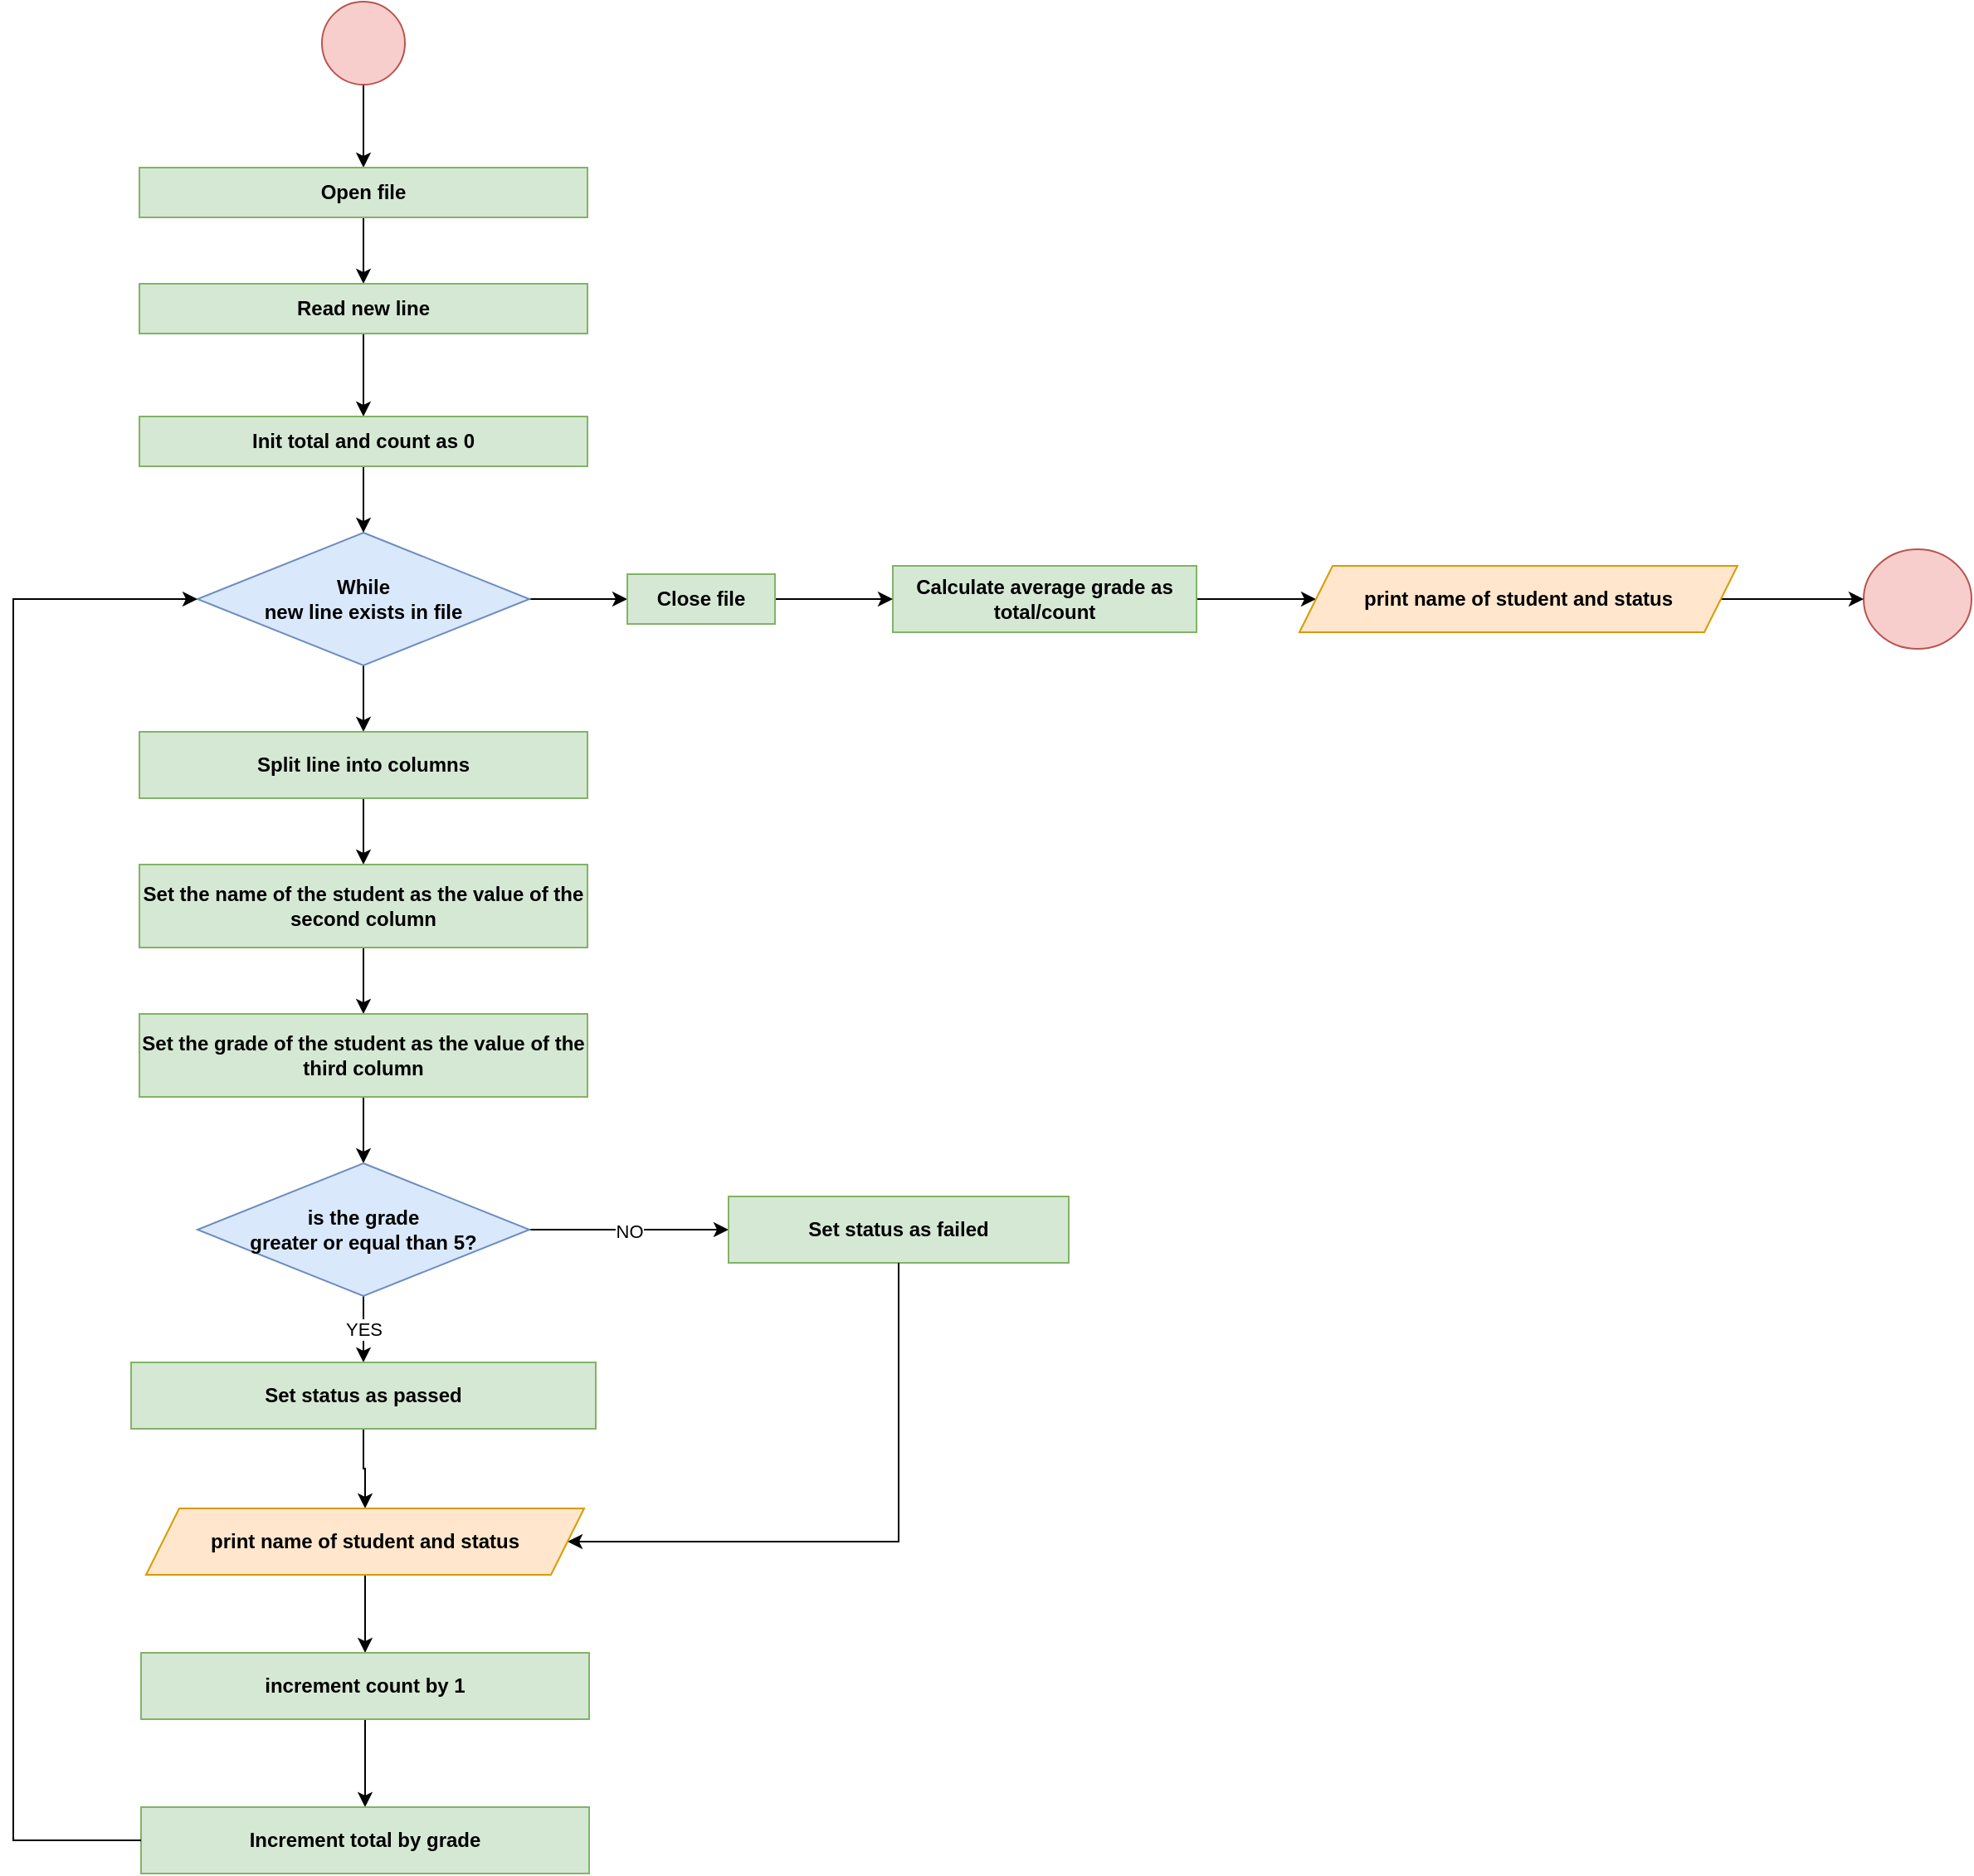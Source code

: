 <mxfile version="15.5.6" type="device"><diagram id="AzdkNsiY8BVGTVPmUkGv" name="Página-1"><mxGraphModel dx="1422" dy="846" grid="1" gridSize="10" guides="1" tooltips="1" connect="1" arrows="1" fold="1" page="1" pageScale="1" pageWidth="827" pageHeight="1169" math="1" shadow="0"><root><mxCell id="0"/><mxCell id="1" parent="0"/><mxCell id="3ekfqJHj2B5TpRvNx9Rn-15" value="" style="edgeStyle=orthogonalEdgeStyle;rounded=0;orthogonalLoop=1;jettySize=auto;html=1;" parent="1" source="JhxvffPjD2ky4z4WgicN-1" target="ByUtUSYviHQgjLNNVeEq-1" edge="1"><mxGeometry relative="1" as="geometry"/></mxCell><mxCell id="JhxvffPjD2ky4z4WgicN-1" value="" style="ellipse;whiteSpace=wrap;html=1;aspect=fixed;fillColor=#f8cecc;strokeColor=#b85450;" parent="1" vertex="1"><mxGeometry x="206" y="30" width="50" height="50" as="geometry"/></mxCell><mxCell id="JM3OKaIzdw9aTG6BwB1--14" value="" style="edgeStyle=orthogonalEdgeStyle;rounded=0;orthogonalLoop=1;jettySize=auto;html=1;" parent="1" source="JhxvffPjD2ky4z4WgicN-7" target="JhxvffPjD2ky4z4WgicN-9" edge="1"><mxGeometry relative="1" as="geometry"/></mxCell><mxCell id="vczp02ydqx_2gikQUEc_-2" value="" style="edgeStyle=orthogonalEdgeStyle;rounded=0;orthogonalLoop=1;jettySize=auto;html=1;" parent="1" source="JhxvffPjD2ky4z4WgicN-7" target="t_4oZXhCzGWOBUjJjF7P-1" edge="1"><mxGeometry relative="1" as="geometry"/></mxCell><mxCell id="JhxvffPjD2ky4z4WgicN-7" value="While &lt;br&gt;new line exists in file" style="rhombus;whiteSpace=wrap;html=1;fillColor=#dae8fc;strokeColor=#6c8ebf;fontStyle=1" parent="1" vertex="1"><mxGeometry x="131" y="350" width="200" height="80" as="geometry"/></mxCell><mxCell id="JM3OKaIzdw9aTG6BwB1--15" value="" style="edgeStyle=orthogonalEdgeStyle;rounded=0;orthogonalLoop=1;jettySize=auto;html=1;" parent="1" source="JhxvffPjD2ky4z4WgicN-9" target="JhxvffPjD2ky4z4WgicN-10" edge="1"><mxGeometry relative="1" as="geometry"/></mxCell><mxCell id="JhxvffPjD2ky4z4WgicN-9" value="Split line into columns" style="rounded=0;whiteSpace=wrap;html=1;fillColor=#d5e8d4;strokeColor=#82b366;fontStyle=1" parent="1" vertex="1"><mxGeometry x="96" y="470" width="270" height="40" as="geometry"/></mxCell><mxCell id="3ekfqJHj2B5TpRvNx9Rn-6" value="" style="edgeStyle=orthogonalEdgeStyle;rounded=0;orthogonalLoop=1;jettySize=auto;html=1;" parent="1" source="JhxvffPjD2ky4z4WgicN-10" target="3ekfqJHj2B5TpRvNx9Rn-2" edge="1"><mxGeometry relative="1" as="geometry"/></mxCell><mxCell id="JhxvffPjD2ky4z4WgicN-10" value="Set the name of the student as the value of the second column" style="rounded=0;whiteSpace=wrap;html=1;fillColor=#d5e8d4;strokeColor=#82b366;fontStyle=1" parent="1" vertex="1"><mxGeometry x="96" y="550" width="270" height="50" as="geometry"/></mxCell><mxCell id="JM3OKaIzdw9aTG6BwB1--24" value="" style="endArrow=classic;html=1;rounded=0;exitX=0.5;exitY=1;exitDx=0;exitDy=0;edgeStyle=orthogonalEdgeStyle;" parent="1" source="3ekfqJHj2B5TpRvNx9Rn-4" target="3ekfqJHj2B5TpRvNx9Rn-16" edge="1"><mxGeometry width="50" height="50" relative="1" as="geometry"><mxPoint x="131" y="975" as="sourcePoint"/><mxPoint x="76" y="670" as="targetPoint"/></mxGeometry></mxCell><mxCell id="vczp02ydqx_2gikQUEc_-1" value="" style="ellipse;whiteSpace=wrap;html=1;fontStyle=1;strokeColor=#b85450;fillColor=#f8cecc;" parent="1" vertex="1"><mxGeometry x="1135" y="360" width="65" height="60" as="geometry"/></mxCell><mxCell id="3ekfqJHj2B5TpRvNx9Rn-14" value="" style="edgeStyle=orthogonalEdgeStyle;rounded=0;orthogonalLoop=1;jettySize=auto;html=1;" parent="1" source="ByUtUSYviHQgjLNNVeEq-1" target="3ekfqJHj2B5TpRvNx9Rn-1" edge="1"><mxGeometry relative="1" as="geometry"/></mxCell><mxCell id="ByUtUSYviHQgjLNNVeEq-1" value="Open file" style="rounded=0;whiteSpace=wrap;html=1;fillColor=#d5e8d4;strokeColor=#82b366;fontStyle=1" parent="1" vertex="1"><mxGeometry x="96" y="130" width="270" height="30" as="geometry"/></mxCell><mxCell id="3ekfqJHj2B5TpRvNx9Rn-18" value="" style="edgeStyle=orthogonalEdgeStyle;rounded=0;orthogonalLoop=1;jettySize=auto;html=1;" parent="1" source="3ekfqJHj2B5TpRvNx9Rn-1" target="3ekfqJHj2B5TpRvNx9Rn-17" edge="1"><mxGeometry relative="1" as="geometry"/></mxCell><mxCell id="3ekfqJHj2B5TpRvNx9Rn-1" value="Read new line" style="rounded=0;whiteSpace=wrap;html=1;fillColor=#d5e8d4;strokeColor=#82b366;fontStyle=1" parent="1" vertex="1"><mxGeometry x="96" y="200" width="270" height="30" as="geometry"/></mxCell><mxCell id="3ekfqJHj2B5TpRvNx9Rn-7" value="" style="edgeStyle=orthogonalEdgeStyle;rounded=0;orthogonalLoop=1;jettySize=auto;html=1;" parent="1" source="3ekfqJHj2B5TpRvNx9Rn-2" target="3ekfqJHj2B5TpRvNx9Rn-3" edge="1"><mxGeometry relative="1" as="geometry"/></mxCell><mxCell id="3ekfqJHj2B5TpRvNx9Rn-2" value="Set the grade of the student as the value of the third column" style="rounded=0;whiteSpace=wrap;html=1;fillColor=#d5e8d4;strokeColor=#82b366;fontStyle=1" parent="1" vertex="1"><mxGeometry x="96" y="640" width="270" height="50" as="geometry"/></mxCell><mxCell id="3ekfqJHj2B5TpRvNx9Rn-5" value="YES" style="edgeStyle=orthogonalEdgeStyle;rounded=0;orthogonalLoop=1;jettySize=auto;html=1;" parent="1" source="3ekfqJHj2B5TpRvNx9Rn-3" target="3ekfqJHj2B5TpRvNx9Rn-4" edge="1"><mxGeometry relative="1" as="geometry"/></mxCell><mxCell id="3ekfqJHj2B5TpRvNx9Rn-9" value="NO" style="edgeStyle=orthogonalEdgeStyle;rounded=0;orthogonalLoop=1;jettySize=auto;html=1;" parent="1" source="3ekfqJHj2B5TpRvNx9Rn-3" edge="1"><mxGeometry relative="1" as="geometry"><mxPoint x="451" y="770" as="targetPoint"/></mxGeometry></mxCell><mxCell id="3ekfqJHj2B5TpRvNx9Rn-3" value="is the grade &lt;br&gt;greater or equal than 5?&lt;br&gt;" style="rhombus;whiteSpace=wrap;html=1;fillColor=#dae8fc;strokeColor=#6c8ebf;fontStyle=1" parent="1" vertex="1"><mxGeometry x="131" y="730" width="200" height="80" as="geometry"/></mxCell><mxCell id="3ekfqJHj2B5TpRvNx9Rn-4" value="Set status as passed" style="whiteSpace=wrap;html=1;fontStyle=1;strokeColor=#82b366;fillColor=#d5e8d4;" parent="1" vertex="1"><mxGeometry x="91" y="850" width="280" height="40" as="geometry"/></mxCell><mxCell id="3ekfqJHj2B5TpRvNx9Rn-10" value="Set status as failed" style="whiteSpace=wrap;html=1;fontStyle=1;strokeColor=#82b366;fillColor=#d5e8d4;" parent="1" vertex="1"><mxGeometry x="451" y="750" width="205" height="40" as="geometry"/></mxCell><mxCell id="3ekfqJHj2B5TpRvNx9Rn-11" value="" style="endArrow=classic;html=1;rounded=0;exitX=0.5;exitY=1;exitDx=0;exitDy=0;entryX=1;entryY=0.5;entryDx=0;entryDy=0;edgeStyle=orthogonalEdgeStyle;" parent="1" source="3ekfqJHj2B5TpRvNx9Rn-10" target="3ekfqJHj2B5TpRvNx9Rn-16" edge="1"><mxGeometry width="50" height="50" relative="1" as="geometry"><mxPoint x="406" y="710" as="sourcePoint"/><mxPoint x="456" y="660" as="targetPoint"/><Array as="points"><mxPoint x="554" y="958"/></Array></mxGeometry></mxCell><mxCell id="3ekfqJHj2B5TpRvNx9Rn-21" value="" style="edgeStyle=orthogonalEdgeStyle;rounded=0;orthogonalLoop=1;jettySize=auto;html=1;fontStyle=1" parent="1" source="3ekfqJHj2B5TpRvNx9Rn-16" target="3ekfqJHj2B5TpRvNx9Rn-20" edge="1"><mxGeometry relative="1" as="geometry"/></mxCell><mxCell id="3ekfqJHj2B5TpRvNx9Rn-16" value="print name of student and status" style="shape=parallelogram;perimeter=parallelogramPerimeter;whiteSpace=wrap;html=1;fixedSize=1;fillColor=#ffe6cc;strokeColor=#d79b00;fontStyle=1" parent="1" vertex="1"><mxGeometry x="100" y="938" width="264" height="40" as="geometry"/></mxCell><mxCell id="3ekfqJHj2B5TpRvNx9Rn-19" value="" style="edgeStyle=orthogonalEdgeStyle;rounded=0;orthogonalLoop=1;jettySize=auto;html=1;" parent="1" source="3ekfqJHj2B5TpRvNx9Rn-17" target="JhxvffPjD2ky4z4WgicN-7" edge="1"><mxGeometry relative="1" as="geometry"/></mxCell><mxCell id="3ekfqJHj2B5TpRvNx9Rn-17" value="Init total and count as 0" style="rounded=0;whiteSpace=wrap;html=1;fillColor=#d5e8d4;strokeColor=#82b366;fontStyle=1" parent="1" vertex="1"><mxGeometry x="96" y="280" width="270" height="30" as="geometry"/></mxCell><mxCell id="3ekfqJHj2B5TpRvNx9Rn-23" value="" style="edgeStyle=orthogonalEdgeStyle;rounded=0;orthogonalLoop=1;jettySize=auto;html=1;fontStyle=1" parent="1" source="3ekfqJHj2B5TpRvNx9Rn-20" target="3ekfqJHj2B5TpRvNx9Rn-22" edge="1"><mxGeometry relative="1" as="geometry"/></mxCell><mxCell id="3ekfqJHj2B5TpRvNx9Rn-20" value="increment count by 1" style="whiteSpace=wrap;html=1;strokeColor=#82b366;fillColor=#d5e8d4;fontStyle=1" parent="1" vertex="1"><mxGeometry x="97" y="1025" width="270" height="40" as="geometry"/></mxCell><mxCell id="3ekfqJHj2B5TpRvNx9Rn-22" value="Increment total by grade" style="whiteSpace=wrap;html=1;strokeColor=#82b366;fillColor=#d5e8d4;fontStyle=1" parent="1" vertex="1"><mxGeometry x="97" y="1118" width="270" height="40" as="geometry"/></mxCell><mxCell id="3ekfqJHj2B5TpRvNx9Rn-24" value="" style="endArrow=classic;html=1;rounded=0;exitX=0;exitY=0.5;exitDx=0;exitDy=0;entryX=0;entryY=0.5;entryDx=0;entryDy=0;edgeStyle=orthogonalEdgeStyle;" parent="1" source="3ekfqJHj2B5TpRvNx9Rn-22" target="JhxvffPjD2ky4z4WgicN-7" edge="1"><mxGeometry width="50" height="50" relative="1" as="geometry"><mxPoint x="370" y="890" as="sourcePoint"/><mxPoint x="420" y="840" as="targetPoint"/><Array as="points"><mxPoint x="20" y="1138"/><mxPoint x="20" y="390"/></Array></mxGeometry></mxCell><mxCell id="3ekfqJHj2B5TpRvNx9Rn-28" value="" style="edgeStyle=orthogonalEdgeStyle;rounded=0;orthogonalLoop=1;jettySize=auto;html=1;" parent="1" source="3ekfqJHj2B5TpRvNx9Rn-25" target="3ekfqJHj2B5TpRvNx9Rn-26" edge="1"><mxGeometry relative="1" as="geometry"/></mxCell><mxCell id="3ekfqJHj2B5TpRvNx9Rn-25" value="Calculate average grade as total/count" style="rounded=0;whiteSpace=wrap;html=1;fillColor=#d5e8d4;strokeColor=#82b366;fontStyle=1" parent="1" vertex="1"><mxGeometry x="550" y="370" width="183" height="40" as="geometry"/></mxCell><mxCell id="3ekfqJHj2B5TpRvNx9Rn-29" value="" style="edgeStyle=orthogonalEdgeStyle;rounded=0;orthogonalLoop=1;jettySize=auto;html=1;" parent="1" source="3ekfqJHj2B5TpRvNx9Rn-26" target="vczp02ydqx_2gikQUEc_-1" edge="1"><mxGeometry relative="1" as="geometry"/></mxCell><mxCell id="3ekfqJHj2B5TpRvNx9Rn-26" value="print name of student and status" style="shape=parallelogram;perimeter=parallelogramPerimeter;whiteSpace=wrap;html=1;fixedSize=1;fillColor=#ffe6cc;strokeColor=#d79b00;fontStyle=1" parent="1" vertex="1"><mxGeometry x="795" y="370" width="264" height="40" as="geometry"/></mxCell><mxCell id="t_4oZXhCzGWOBUjJjF7P-2" value="" style="edgeStyle=orthogonalEdgeStyle;rounded=0;orthogonalLoop=1;jettySize=auto;html=1;" edge="1" parent="1" source="t_4oZXhCzGWOBUjJjF7P-1" target="3ekfqJHj2B5TpRvNx9Rn-25"><mxGeometry relative="1" as="geometry"/></mxCell><mxCell id="t_4oZXhCzGWOBUjJjF7P-1" value="Close file" style="rounded=0;whiteSpace=wrap;html=1;fillColor=#d5e8d4;strokeColor=#82b366;fontStyle=1" vertex="1" parent="1"><mxGeometry x="390" y="375" width="89" height="30" as="geometry"/></mxCell></root></mxGraphModel></diagram></mxfile>